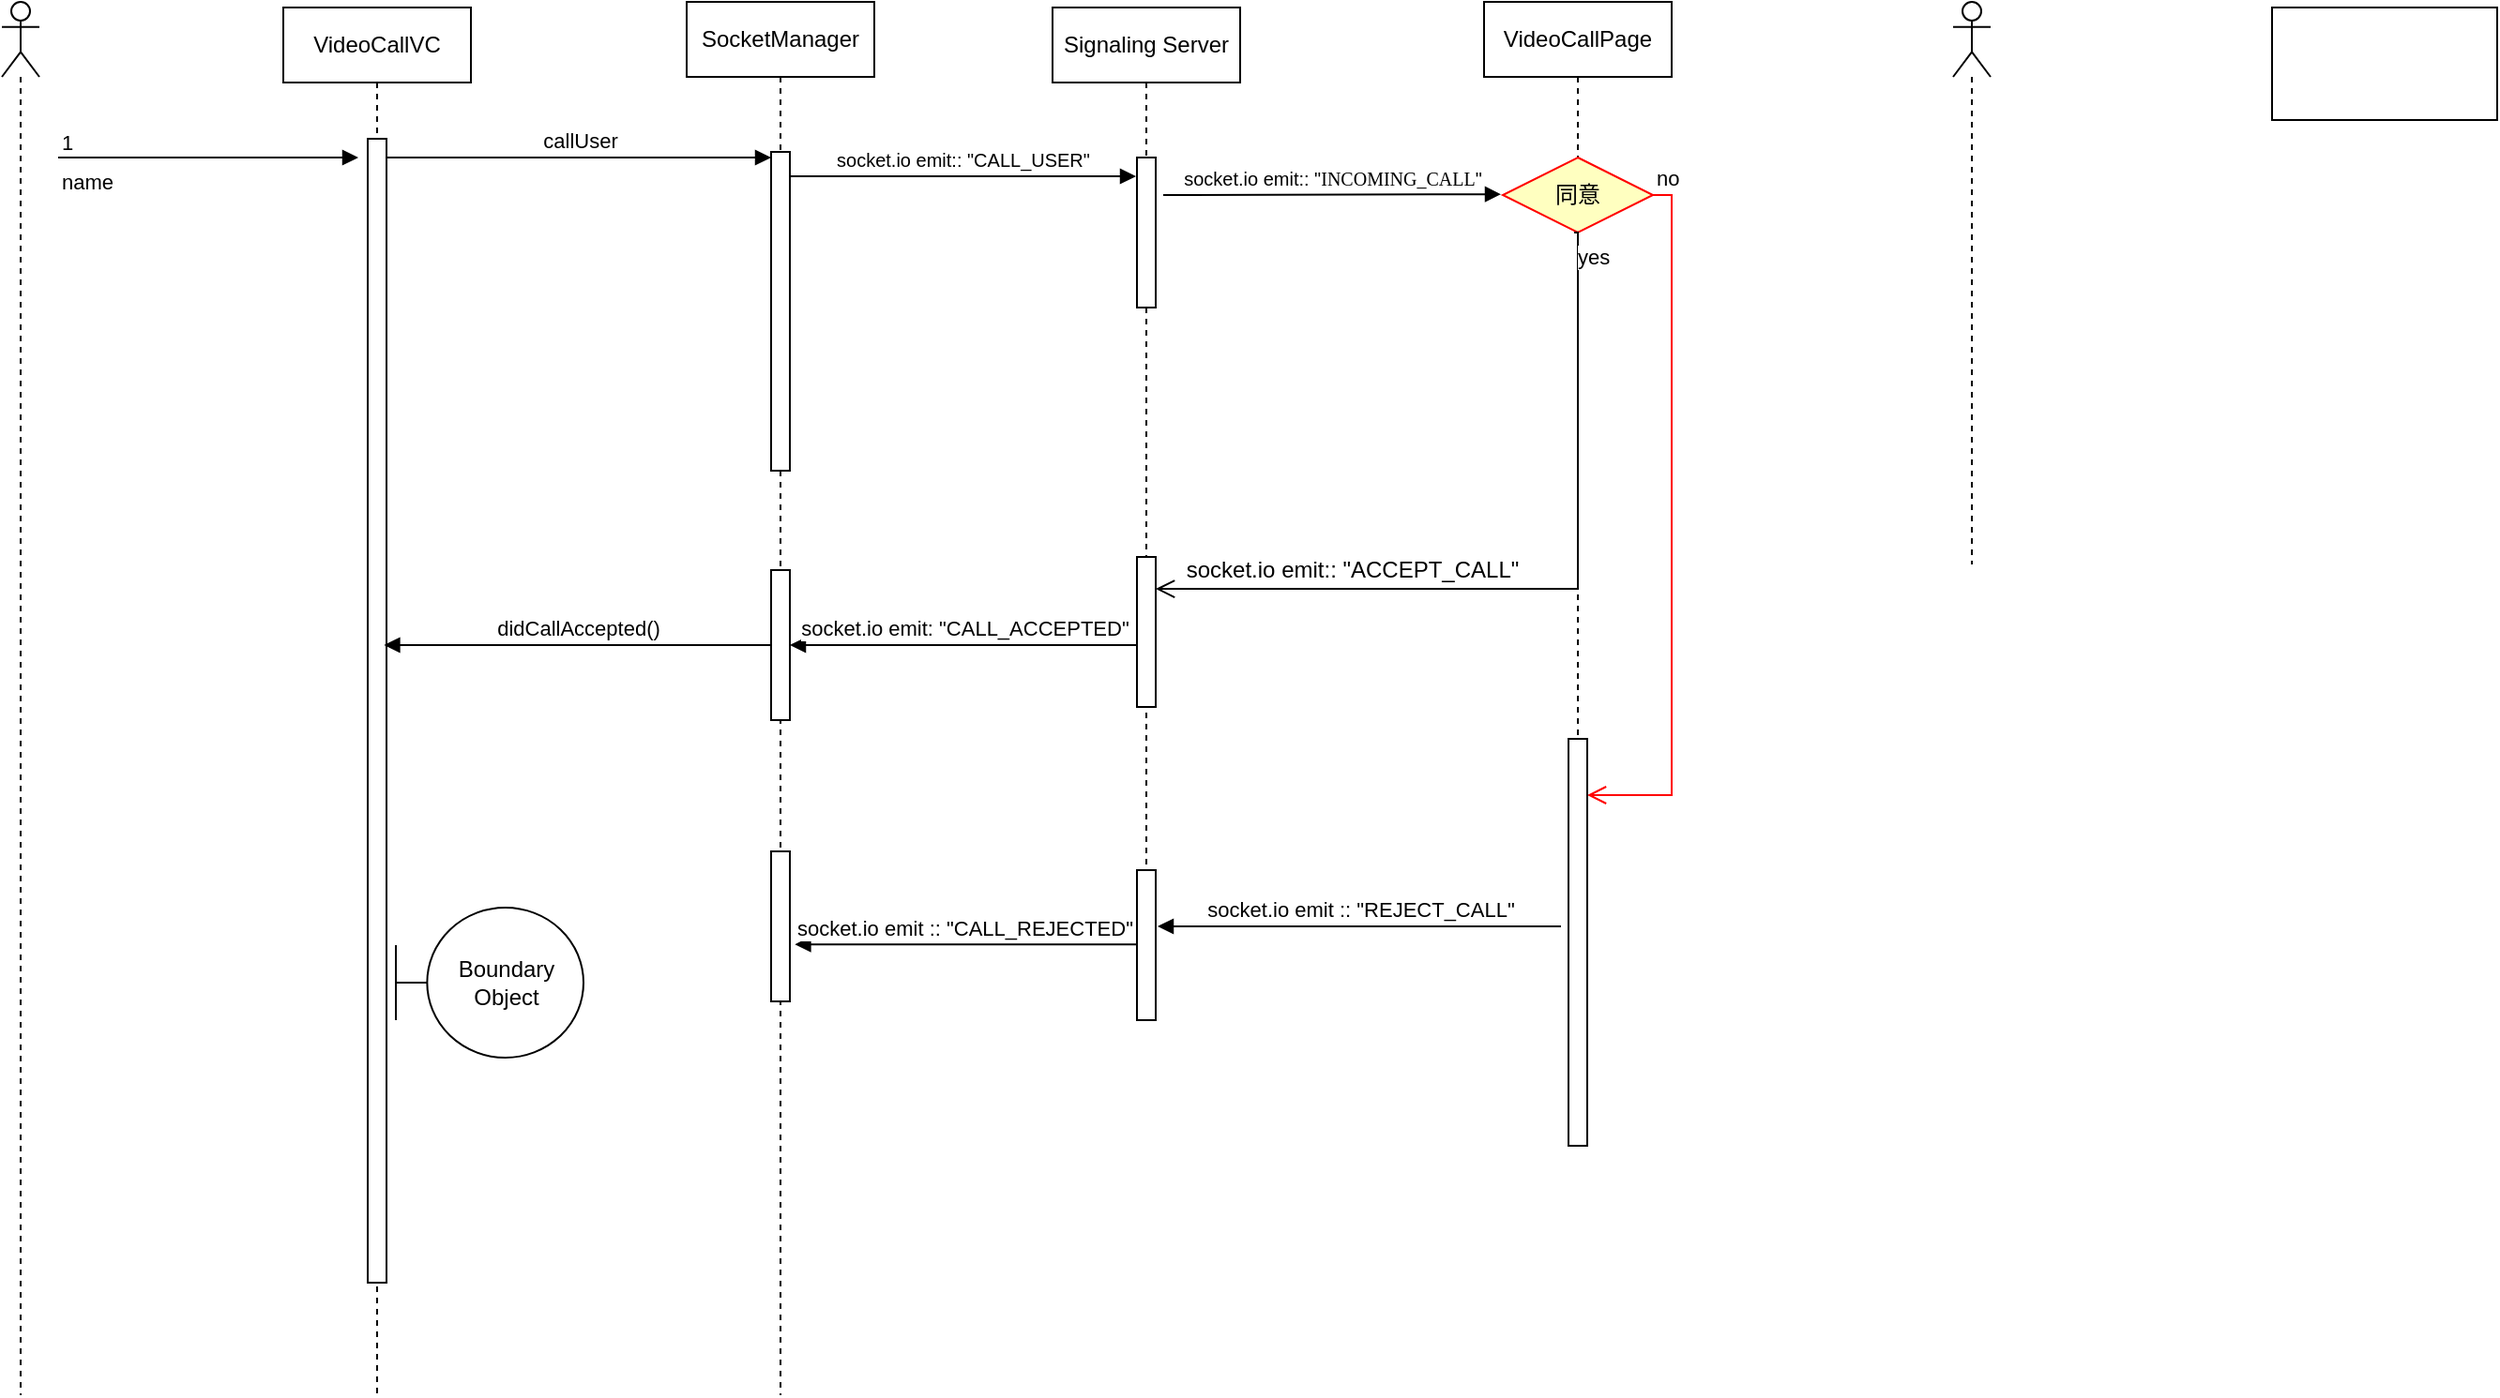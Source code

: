 <mxfile version="28.2.7">
  <diagram name="Page-1" id="2YBvvXClWsGukQMizWep">
    <mxGraphModel dx="2503" dy="901" grid="1" gridSize="10" guides="1" tooltips="1" connect="1" arrows="1" fold="1" page="1" pageScale="1" pageWidth="850" pageHeight="1100" math="0" shadow="0">
      <root>
        <mxCell id="0" />
        <mxCell id="1" parent="0" />
        <mxCell id="aM9ryv3xv72pqoxQDRHE-1" value="VideoCallVC" style="shape=umlLifeline;perimeter=lifelinePerimeter;whiteSpace=wrap;html=1;container=0;dropTarget=0;collapsible=0;recursiveResize=0;outlineConnect=0;portConstraint=eastwest;newEdgeStyle={&quot;edgeStyle&quot;:&quot;elbowEdgeStyle&quot;,&quot;elbow&quot;:&quot;vertical&quot;,&quot;curved&quot;:0,&quot;rounded&quot;:0};" parent="1" vertex="1">
          <mxGeometry x="110" y="40" width="100" height="740" as="geometry" />
        </mxCell>
        <mxCell id="aM9ryv3xv72pqoxQDRHE-2" value="" style="html=1;points=[];perimeter=orthogonalPerimeter;outlineConnect=0;targetShapes=umlLifeline;portConstraint=eastwest;newEdgeStyle={&quot;edgeStyle&quot;:&quot;elbowEdgeStyle&quot;,&quot;elbow&quot;:&quot;vertical&quot;,&quot;curved&quot;:0,&quot;rounded&quot;:0};" parent="aM9ryv3xv72pqoxQDRHE-1" vertex="1">
          <mxGeometry x="45" y="70" width="10" height="610" as="geometry" />
        </mxCell>
        <mxCell id="aM9ryv3xv72pqoxQDRHE-5" value="&lt;font style=&quot;color: rgb(0, 0, 0);&quot;&gt;SocketManager&lt;/font&gt;" style="shape=umlLifeline;perimeter=lifelinePerimeter;whiteSpace=wrap;html=1;container=0;dropTarget=0;collapsible=0;recursiveResize=0;outlineConnect=0;portConstraint=eastwest;newEdgeStyle={&quot;edgeStyle&quot;:&quot;elbowEdgeStyle&quot;,&quot;elbow&quot;:&quot;vertical&quot;,&quot;curved&quot;:0,&quot;rounded&quot;:0};" parent="1" vertex="1">
          <mxGeometry x="325" y="37" width="100" height="743" as="geometry" />
        </mxCell>
        <mxCell id="aM9ryv3xv72pqoxQDRHE-6" value="" style="html=1;points=[];perimeter=orthogonalPerimeter;outlineConnect=0;targetShapes=umlLifeline;portConstraint=eastwest;newEdgeStyle={&quot;edgeStyle&quot;:&quot;elbowEdgeStyle&quot;,&quot;elbow&quot;:&quot;vertical&quot;,&quot;curved&quot;:0,&quot;rounded&quot;:0};" parent="aM9ryv3xv72pqoxQDRHE-5" vertex="1">
          <mxGeometry x="45" y="80" width="10" height="170" as="geometry" />
        </mxCell>
        <mxCell id="H90IOBidcp6N6zG3w12x-33" value="" style="html=1;points=[[0,0,0,0,5],[0,1,0,0,-5],[1,0,0,0,5],[1,1,0,0,-5]];perimeter=orthogonalPerimeter;outlineConnect=0;targetShapes=umlLifeline;portConstraint=eastwest;newEdgeStyle={&quot;curved&quot;:0,&quot;rounded&quot;:0};" vertex="1" parent="aM9ryv3xv72pqoxQDRHE-5">
          <mxGeometry x="45" y="453" width="10" height="80" as="geometry" />
        </mxCell>
        <mxCell id="H90IOBidcp6N6zG3w12x-36" value="" style="html=1;points=[[0,0,0,0,5],[0,1,0,0,-5],[1,0,0,0,5],[1,1,0,0,-5]];perimeter=orthogonalPerimeter;outlineConnect=0;targetShapes=umlLifeline;portConstraint=eastwest;newEdgeStyle={&quot;curved&quot;:0,&quot;rounded&quot;:0};" vertex="1" parent="aM9ryv3xv72pqoxQDRHE-5">
          <mxGeometry x="45" y="303" width="10" height="80" as="geometry" />
        </mxCell>
        <mxCell id="aM9ryv3xv72pqoxQDRHE-7" value="callUser" style="html=1;verticalAlign=bottom;endArrow=block;edgeStyle=elbowEdgeStyle;elbow=vertical;curved=0;rounded=0;" parent="1" source="aM9ryv3xv72pqoxQDRHE-2" target="aM9ryv3xv72pqoxQDRHE-6" edge="1">
          <mxGeometry relative="1" as="geometry">
            <mxPoint x="195" y="130" as="sourcePoint" />
            <Array as="points">
              <mxPoint x="180" y="120" />
            </Array>
          </mxGeometry>
        </mxCell>
        <mxCell id="H90IOBidcp6N6zG3w12x-4" value="" style="rounded=0;whiteSpace=wrap;html=1;" vertex="1" parent="1">
          <mxGeometry x="1170" y="40" width="120" height="60" as="geometry" />
        </mxCell>
        <mxCell id="H90IOBidcp6N6zG3w12x-6" value="Signaling Server" style="shape=umlLifeline;perimeter=lifelinePerimeter;whiteSpace=wrap;html=1;container=1;dropTarget=0;collapsible=0;recursiveResize=0;outlineConnect=0;portConstraint=eastwest;newEdgeStyle={&quot;curved&quot;:0,&quot;rounded&quot;:0};" vertex="1" parent="1">
          <mxGeometry x="520" y="40" width="100" height="460" as="geometry" />
        </mxCell>
        <mxCell id="H90IOBidcp6N6zG3w12x-7" value="" style="html=1;points=[[0,0,0,0,5],[0,1,0,0,-5],[1,0,0,0,5],[1,1,0,0,-5]];perimeter=orthogonalPerimeter;outlineConnect=0;targetShapes=umlLifeline;portConstraint=eastwest;newEdgeStyle={&quot;curved&quot;:0,&quot;rounded&quot;:0};" vertex="1" parent="H90IOBidcp6N6zG3w12x-6">
          <mxGeometry x="45" y="80" width="10" height="80" as="geometry" />
        </mxCell>
        <mxCell id="H90IOBidcp6N6zG3w12x-35" value="" style="html=1;points=[[0,0,0,0,5],[0,1,0,0,-5],[1,0,0,0,5],[1,1,0,0,-5]];perimeter=orthogonalPerimeter;outlineConnect=0;targetShapes=umlLifeline;portConstraint=eastwest;newEdgeStyle={&quot;curved&quot;:0,&quot;rounded&quot;:0};" vertex="1" parent="H90IOBidcp6N6zG3w12x-6">
          <mxGeometry x="45" y="293" width="10" height="80" as="geometry" />
        </mxCell>
        <mxCell id="H90IOBidcp6N6zG3w12x-8" value="&lt;font style=&quot;font-size: 10px;&quot;&gt;socket.io emit:: &quot;CALL_USER&quot;&lt;/font&gt;" style="html=1;verticalAlign=bottom;endArrow=block;curved=0;rounded=0;" edge="1" parent="1">
          <mxGeometry x="-0.003" width="80" relative="1" as="geometry">
            <mxPoint x="380" y="130" as="sourcePoint" />
            <mxPoint x="564.5" y="130" as="targetPoint" />
            <mxPoint as="offset" />
          </mxGeometry>
        </mxCell>
        <mxCell id="H90IOBidcp6N6zG3w12x-11" value="name" style="endArrow=block;endFill=1;html=1;edgeStyle=orthogonalEdgeStyle;align=left;verticalAlign=top;rounded=0;" edge="1" parent="1">
          <mxGeometry x="-1" relative="1" as="geometry">
            <mxPoint x="-10" y="120" as="sourcePoint" />
            <mxPoint x="150" y="120" as="targetPoint" />
          </mxGeometry>
        </mxCell>
        <mxCell id="H90IOBidcp6N6zG3w12x-12" value="1" style="edgeLabel;resizable=0;html=1;align=left;verticalAlign=bottom;" connectable="0" vertex="1" parent="H90IOBidcp6N6zG3w12x-11">
          <mxGeometry x="-1" relative="1" as="geometry" />
        </mxCell>
        <mxCell id="H90IOBidcp6N6zG3w12x-14" value="" style="shape=umlLifeline;perimeter=lifelinePerimeter;whiteSpace=wrap;html=1;container=1;dropTarget=0;collapsible=0;recursiveResize=0;outlineConnect=0;portConstraint=eastwest;newEdgeStyle={&quot;curved&quot;:0,&quot;rounded&quot;:0};participant=umlActor;" vertex="1" parent="1">
          <mxGeometry x="-40" y="37" width="20" height="743" as="geometry" />
        </mxCell>
        <mxCell id="H90IOBidcp6N6zG3w12x-16" value="&lt;font style=&quot;font-size: 10px;&quot;&gt;socket.io emit:: &quot;&lt;font&gt;&lt;span style=&quot;font-family: &amp;quot;Aptos Narrow&amp;quot;;&quot;&gt;&lt;font style=&quot;&quot;&gt;INCOMING_CALL&lt;/font&gt;&lt;/span&gt;&lt;/font&gt;&quot;&lt;/font&gt;" style="html=1;verticalAlign=bottom;endArrow=block;curved=0;rounded=0;" edge="1" parent="1">
          <mxGeometry x="0.004" width="80" relative="1" as="geometry">
            <mxPoint x="579" y="140" as="sourcePoint" />
            <mxPoint x="759" y="139.6" as="targetPoint" />
            <mxPoint as="offset" />
          </mxGeometry>
        </mxCell>
        <mxCell id="H90IOBidcp6N6zG3w12x-17" value="VideoCallPage" style="shape=umlLifeline;perimeter=lifelinePerimeter;whiteSpace=wrap;html=1;container=1;dropTarget=0;collapsible=0;recursiveResize=0;outlineConnect=0;portConstraint=eastwest;newEdgeStyle={&quot;curved&quot;:0,&quot;rounded&quot;:0};" vertex="1" parent="1">
          <mxGeometry x="750" y="37" width="100" height="460" as="geometry" />
        </mxCell>
        <mxCell id="H90IOBidcp6N6zG3w12x-18" value="" style="shape=umlLifeline;perimeter=lifelinePerimeter;whiteSpace=wrap;html=1;container=1;dropTarget=0;collapsible=0;recursiveResize=0;outlineConnect=0;portConstraint=eastwest;newEdgeStyle={&quot;curved&quot;:0,&quot;rounded&quot;:0};participant=umlActor;" vertex="1" parent="1">
          <mxGeometry x="1000" y="37" width="20" height="300" as="geometry" />
        </mxCell>
        <mxCell id="H90IOBidcp6N6zG3w12x-21" value="同意" style="rhombus;whiteSpace=wrap;html=1;fontColor=#000000;fillColor=#ffffc0;strokeColor=#ff0000;" vertex="1" parent="1">
          <mxGeometry x="760" y="120" width="80" height="40" as="geometry" />
        </mxCell>
        <mxCell id="H90IOBidcp6N6zG3w12x-22" value="no" style="edgeStyle=orthogonalEdgeStyle;html=1;align=left;verticalAlign=bottom;endArrow=open;endSize=8;strokeColor=#ff0000;rounded=0;" edge="1" source="H90IOBidcp6N6zG3w12x-21" parent="1" target="H90IOBidcp6N6zG3w12x-24">
          <mxGeometry x="-1" relative="1" as="geometry">
            <mxPoint x="900" y="260" as="targetPoint" />
            <Array as="points">
              <mxPoint x="850" y="140" />
              <mxPoint x="850" y="460" />
            </Array>
          </mxGeometry>
        </mxCell>
        <mxCell id="H90IOBidcp6N6zG3w12x-23" value="yes" style="edgeStyle=orthogonalEdgeStyle;html=1;align=left;verticalAlign=top;endArrow=open;endSize=8;strokeColor=light-dark(#000000, #ff9090);rounded=0;" edge="1" parent="1">
          <mxGeometry x="-1" relative="1" as="geometry">
            <mxPoint x="575" y="350.02" as="targetPoint" />
            <mxPoint x="798.04" y="160.0" as="sourcePoint" />
            <Array as="points">
              <mxPoint x="800" y="160" />
              <mxPoint x="800" y="350" />
            </Array>
          </mxGeometry>
        </mxCell>
        <mxCell id="H90IOBidcp6N6zG3w12x-34" value="socket.io emit :: &quot;CALL_REJECTED&quot;" style="html=1;verticalAlign=bottom;endArrow=block;curved=0;rounded=0;" edge="1" parent="1">
          <mxGeometry x="0.291" width="80" relative="1" as="geometry">
            <mxPoint x="498" y="539.6" as="sourcePoint" />
            <mxPoint x="382.7" y="539.6" as="targetPoint" />
            <Array as="points">
              <mxPoint x="568" y="539.6" />
            </Array>
            <mxPoint as="offset" />
          </mxGeometry>
        </mxCell>
        <mxCell id="H90IOBidcp6N6zG3w12x-24" value="" style="html=1;points=[[0,0,0,0,5],[0,1,0,0,-5],[1,0,0,0,5],[1,1,0,0,-5]];perimeter=orthogonalPerimeter;outlineConnect=0;targetShapes=umlLifeline;portConstraint=eastwest;newEdgeStyle={&quot;curved&quot;:0,&quot;rounded&quot;:0};" vertex="1" parent="1">
          <mxGeometry x="795" y="430" width="10" height="217" as="geometry" />
        </mxCell>
        <mxCell id="H90IOBidcp6N6zG3w12x-32" value="" style="html=1;points=[[0,0,0,0,5],[0,1,0,0,-5],[1,0,0,0,5],[1,1,0,0,-5]];perimeter=orthogonalPerimeter;outlineConnect=0;targetShapes=umlLifeline;portConstraint=eastwest;newEdgeStyle={&quot;curved&quot;:0,&quot;rounded&quot;:0};" vertex="1" parent="1">
          <mxGeometry x="565" y="500" width="10" height="80" as="geometry" />
        </mxCell>
        <mxCell id="H90IOBidcp6N6zG3w12x-37" value="socket.io emit: &quot;CALL_ACCEPTED&quot;" style="html=1;verticalAlign=bottom;endArrow=block;curved=0;rounded=0;" edge="1" parent="1">
          <mxGeometry width="80" relative="1" as="geometry">
            <mxPoint x="565.5" y="380" as="sourcePoint" />
            <mxPoint x="380" y="380" as="targetPoint" />
          </mxGeometry>
        </mxCell>
        <mxCell id="H90IOBidcp6N6zG3w12x-38" value="didCallAccepted()" style="html=1;verticalAlign=bottom;endArrow=block;curved=0;rounded=0;" edge="1" parent="1" source="H90IOBidcp6N6zG3w12x-36">
          <mxGeometry width="80" relative="1" as="geometry">
            <mxPoint x="360" y="380" as="sourcePoint" />
            <mxPoint x="163.7" y="380" as="targetPoint" />
          </mxGeometry>
        </mxCell>
        <mxCell id="H90IOBidcp6N6zG3w12x-39" value="Boundary Object" style="shape=umlBoundary;whiteSpace=wrap;html=1;" vertex="1" parent="1">
          <mxGeometry x="170" y="520" width="100" height="80" as="geometry" />
        </mxCell>
        <UserObject label="socket.io emit:: &quot;ACCEPT_CALL&quot;" placeholders="1" name="Variable" id="H90IOBidcp6N6zG3w12x-43">
          <mxCell style="text;html=1;strokeColor=none;fillColor=none;align=center;verticalAlign=middle;whiteSpace=wrap;overflow=hidden;" vertex="1" parent="1">
            <mxGeometry x="590" y="330" width="180" height="20" as="geometry" />
          </mxCell>
        </UserObject>
        <mxCell id="H90IOBidcp6N6zG3w12x-44" value="socket.io emit :: &quot;REJECT_CALL&quot;" style="html=1;verticalAlign=bottom;endArrow=block;curved=0;rounded=0;" edge="1" parent="1">
          <mxGeometry width="80" relative="1" as="geometry">
            <mxPoint x="791" y="530" as="sourcePoint" />
            <mxPoint x="576" y="530" as="targetPoint" />
          </mxGeometry>
        </mxCell>
      </root>
    </mxGraphModel>
  </diagram>
</mxfile>
